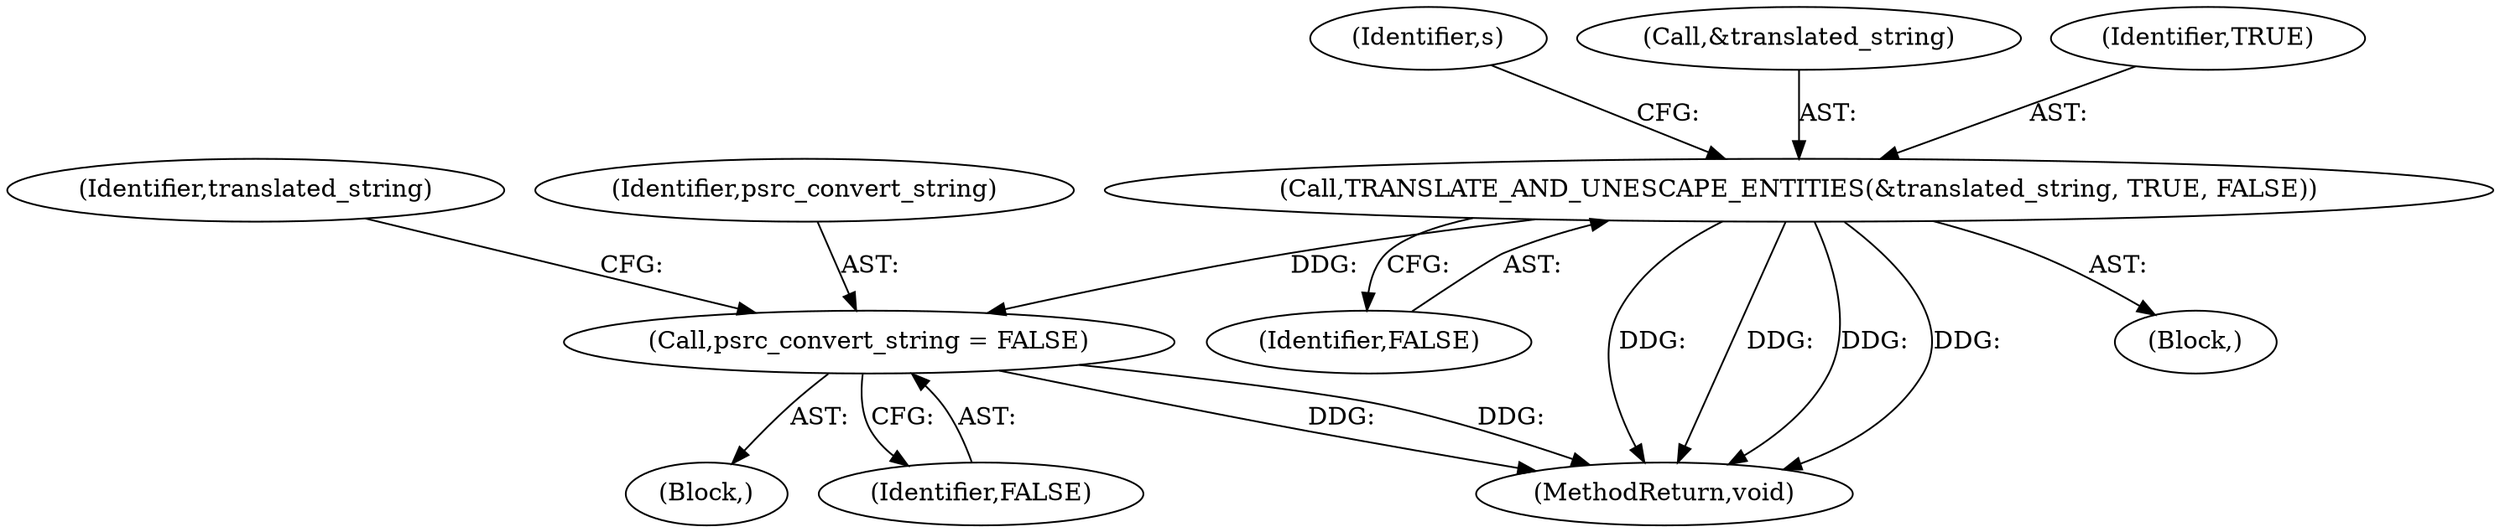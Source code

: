 digraph "0_lynx-snapshots_280a61b300a1614f6037efc0902ff7ecf17146e9@pointer" {
"1000147" [label="(Call,TRANSLATE_AND_UNESCAPE_ENTITIES(&translated_string, TRUE, FALSE))"];
"1000467" [label="(Call,psrc_convert_string = FALSE)"];
"1000466" [label="(Block,)"];
"1000153" [label="(Identifier,s)"];
"1000148" [label="(Call,&translated_string)"];
"1000469" [label="(Identifier,FALSE)"];
"1000150" [label="(Identifier,TRUE)"];
"1000471" [label="(Identifier,translated_string)"];
"1000151" [label="(Identifier,FALSE)"];
"1000472" [label="(MethodReturn,void)"];
"1000467" [label="(Call,psrc_convert_string = FALSE)"];
"1000143" [label="(Block,)"];
"1000147" [label="(Call,TRANSLATE_AND_UNESCAPE_ENTITIES(&translated_string, TRUE, FALSE))"];
"1000468" [label="(Identifier,psrc_convert_string)"];
"1000147" -> "1000143"  [label="AST: "];
"1000147" -> "1000151"  [label="CFG: "];
"1000148" -> "1000147"  [label="AST: "];
"1000150" -> "1000147"  [label="AST: "];
"1000151" -> "1000147"  [label="AST: "];
"1000153" -> "1000147"  [label="CFG: "];
"1000147" -> "1000472"  [label="DDG: "];
"1000147" -> "1000472"  [label="DDG: "];
"1000147" -> "1000472"  [label="DDG: "];
"1000147" -> "1000472"  [label="DDG: "];
"1000147" -> "1000467"  [label="DDG: "];
"1000467" -> "1000466"  [label="AST: "];
"1000467" -> "1000469"  [label="CFG: "];
"1000468" -> "1000467"  [label="AST: "];
"1000469" -> "1000467"  [label="AST: "];
"1000471" -> "1000467"  [label="CFG: "];
"1000467" -> "1000472"  [label="DDG: "];
"1000467" -> "1000472"  [label="DDG: "];
}
